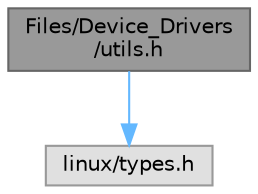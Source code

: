 digraph "Files/Device_Drivers/utils.h"
{
 // LATEX_PDF_SIZE
  bgcolor="transparent";
  edge [fontname=Helvetica,fontsize=10,labelfontname=Helvetica,labelfontsize=10];
  node [fontname=Helvetica,fontsize=10,shape=box,height=0.2,width=0.4];
  Node1 [label="Files/Device_Drivers\l/utils.h",height=0.2,width=0.4,color="gray40", fillcolor="grey60", style="filled", fontcolor="black",tooltip="Header module for handling the GPIO and the single wire protocol."];
  Node1 -> Node2 [color="steelblue1",style="solid"];
  Node2 [label="linux/types.h",height=0.2,width=0.4,color="grey60", fillcolor="#E0E0E0", style="filled",tooltip=" "];
}
